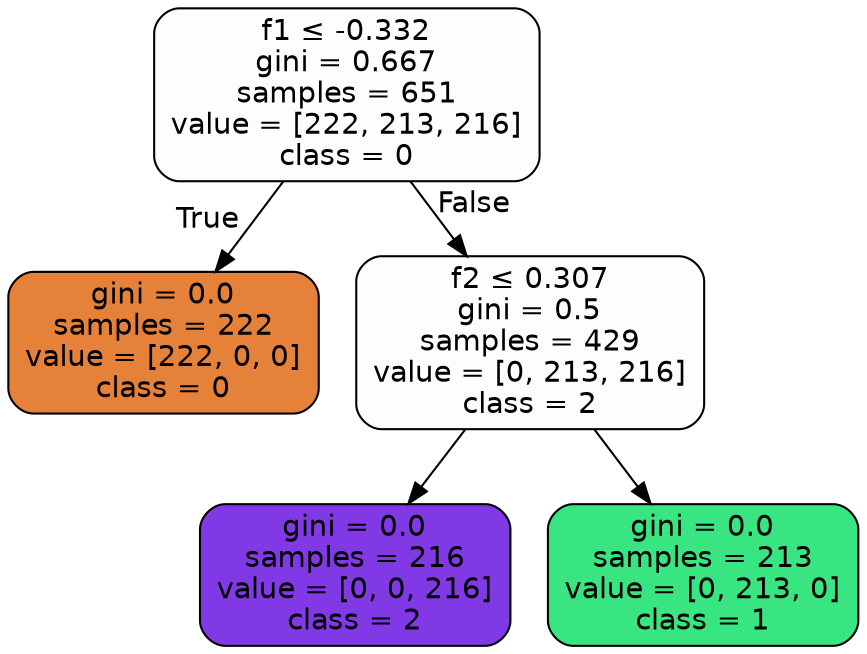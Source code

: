 digraph Tree {
node [shape=box, style="filled, rounded", color="black", fontname=helvetica] ;
edge [fontname=helvetica] ;
0 [label=<f1 &le; -0.332<br/>gini = 0.667<br/>samples = 651<br/>value = [222, 213, 216]<br/>class = 0>, fillcolor="#fffdfc"] ;
1 [label=<gini = 0.0<br/>samples = 222<br/>value = [222, 0, 0]<br/>class = 0>, fillcolor="#e58139"] ;
0 -> 1 [labeldistance=2.5, labelangle=45, headlabel="True"] ;
2 [label=<f2 &le; 0.307<br/>gini = 0.5<br/>samples = 429<br/>value = [0, 213, 216]<br/>class = 2>, fillcolor="#fdfcff"] ;
0 -> 2 [labeldistance=2.5, labelangle=-45, headlabel="False"] ;
3 [label=<gini = 0.0<br/>samples = 216<br/>value = [0, 0, 216]<br/>class = 2>, fillcolor="#8139e5"] ;
2 -> 3 ;
4 [label=<gini = 0.0<br/>samples = 213<br/>value = [0, 213, 0]<br/>class = 1>, fillcolor="#39e581"] ;
2 -> 4 ;
}